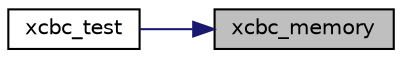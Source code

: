 digraph "xcbc_memory"
{
 // LATEX_PDF_SIZE
  edge [fontname="Helvetica",fontsize="10",labelfontname="Helvetica",labelfontsize="10"];
  node [fontname="Helvetica",fontsize="10",shape=record];
  rankdir="RL";
  Node14 [label="xcbc_memory",height=0.2,width=0.4,color="black", fillcolor="grey75", style="filled", fontcolor="black",tooltip="XCBC-MAC a block of memory."];
  Node14 -> Node15 [dir="back",color="midnightblue",fontsize="10",style="solid",fontname="Helvetica"];
  Node15 [label="xcbc_test",height=0.2,width=0.4,color="black", fillcolor="white", style="filled",URL="$xcbc__test_8c.html#a7154e3fde1d58dad1b721962dea2a782",tooltip="Test XCBC-MAC mode Return CRYPT_OK on succes."];
}
